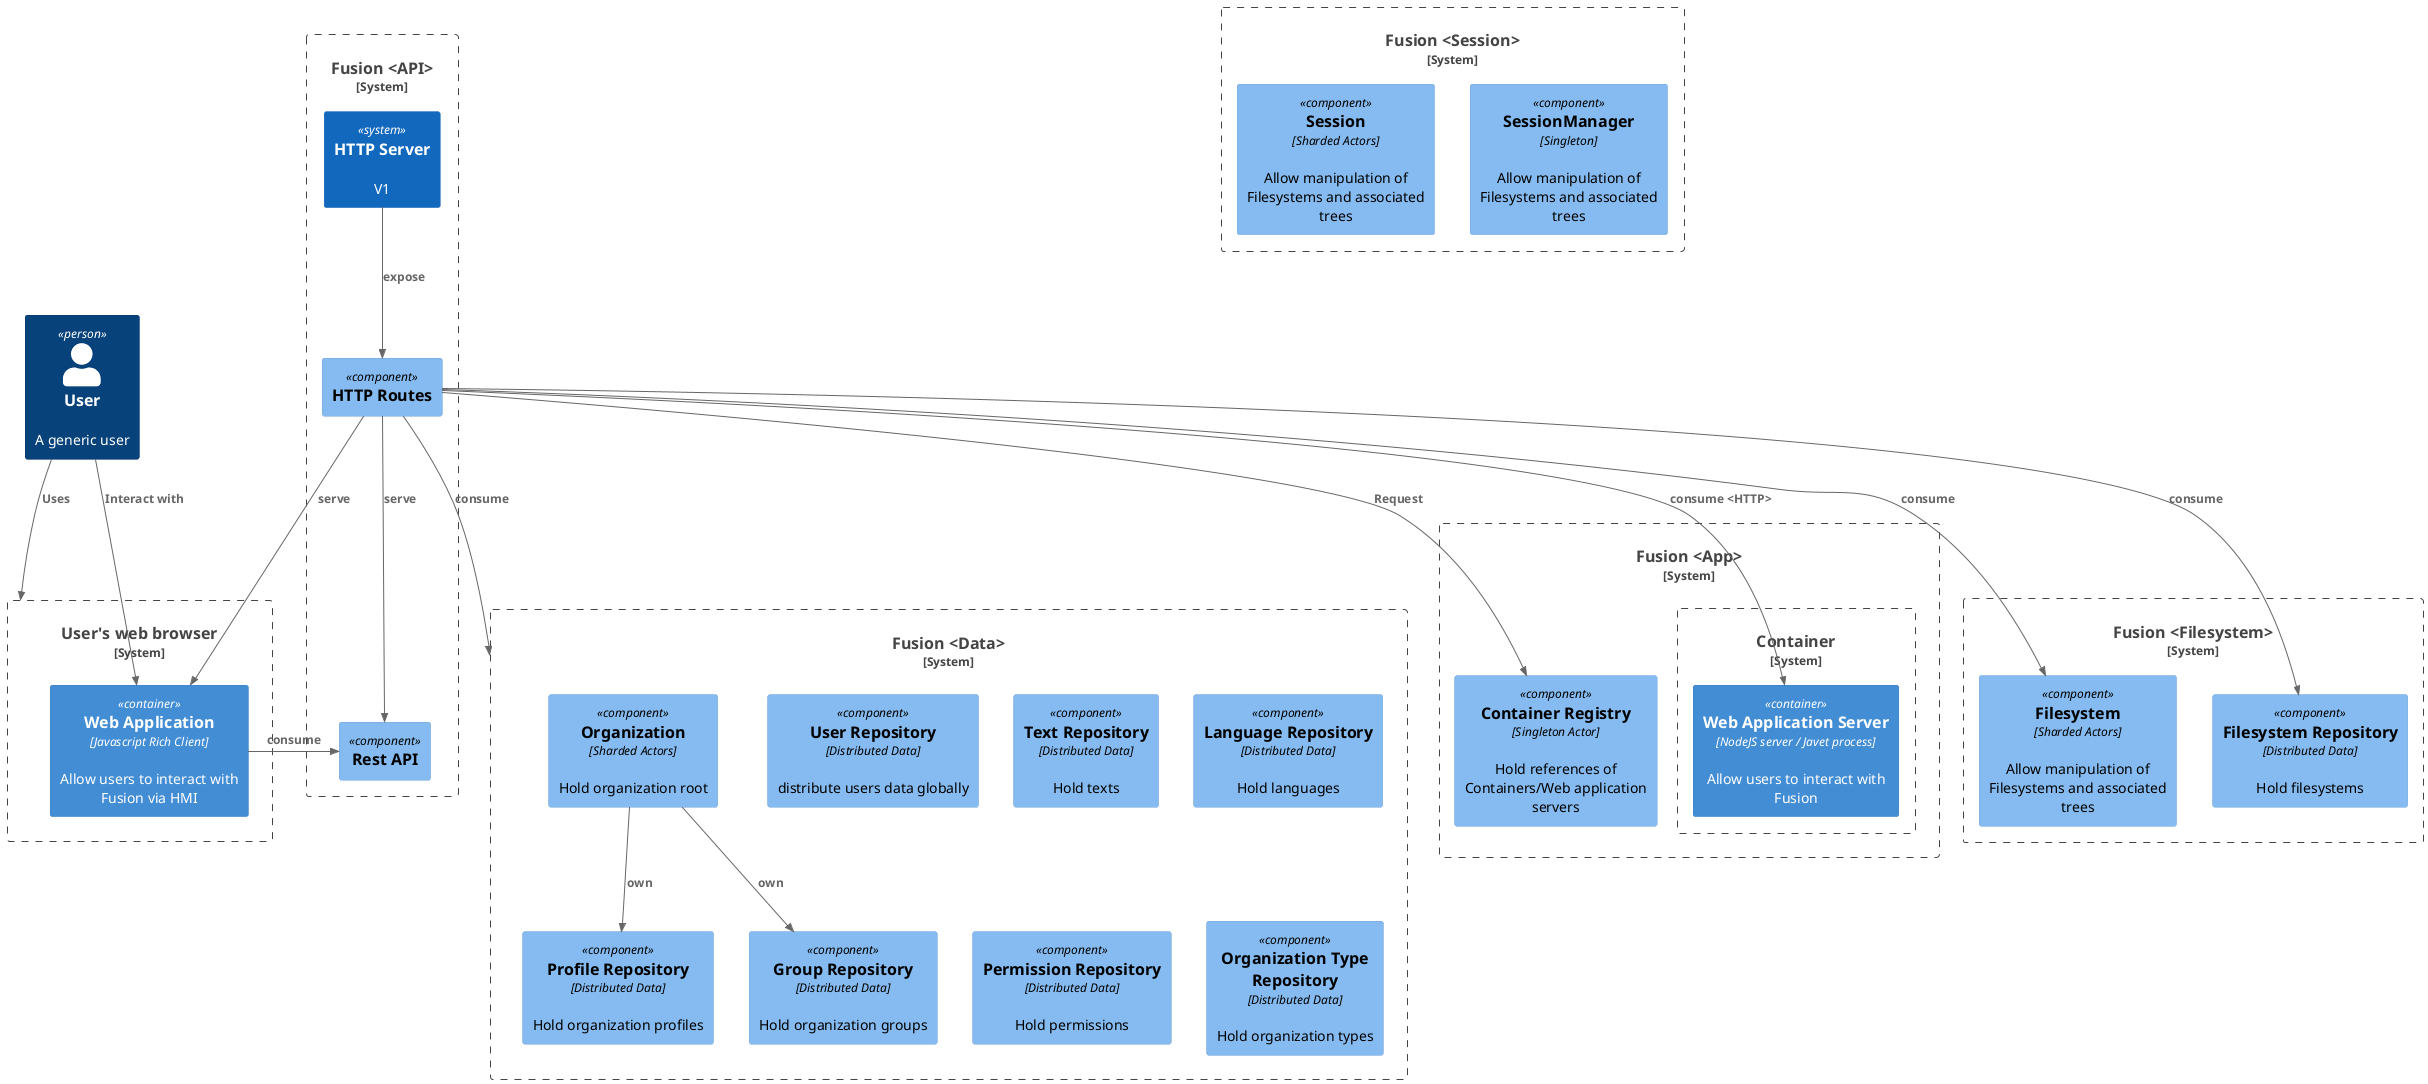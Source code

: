 @startuml emby-start
!include <C4/C4_Container>
!include <C4/C4_Component>

Person(user, "User", "A generic user")
System_Boundary(browser, "User's web browser") {

Container(appclient, "Web Application", "Javascript Rich Client", "Allow users to interact with Fusion via HMI")
Rel(user, appclient, "Interact with")
}
Rel(user, browser, "Uses")

System_Boundary(fusiondata, "Fusion <Data>") {

Component(userrep, "User Repository", "Distributed Data", "distribute users data globally")
Component(trep, "Email Repository", "Distributed Data", "Hold emails")
Component(trep, "Text Repository", "Distributed Data", "Hold texts")
Component(lrep, "Language Repository", "Distributed Data", "Hold languages")
Component(arep, "Application Repository", "Distributed Data", "Hold applications")
Component(arep, "Permission Repository", "Distributed Data", "Hold permissions")
Component(otrep, "Organization Type Repository", "Distributed Data", "Hold organization types")
Component(org, "Organization", "Sharded Actors", "Hold organization root")
Component(prep, "Profile Repository", "Distributed Data", "Hold organization profiles")
Rel(org, prep, "own")
Component(grep, "Group Repository", "Distributed Data", "Hold organization groups")
Rel(org, grep, "own")
}

System_Boundary(fusionapi, "Fusion <API>") {
System(http, "HTTP Server", "V1")
Component(routes, "HTTP Routes")
Component(rest, "Rest API")
Rel(http, routes, "expose")
Rel(routes, rest, "serve")
Rel(routes, appclient, "serve")
Rel(appclient, rest, "consume")
}
Rel(routes, fusiondata, "consume")

System_Boundary(fusionapp, "Fusion <App>") {
System_Boundary(containeractor, "Container") {
Container(appserv, "Web Application Server", "NodeJS server / Javet process", "Allow users to interact with Fusion")
Rel(routes, appserv, "consume <HTTP>")
}
Component(appreg, "Container Registry", "Singleton Actor", "Hold references of Containers/Web application servers")
Rel(routes, appreg, "Request")
}

System_Boundary(fusionfs, "Fusion <Filesystem>") {
Component(fs, "Filesystem", "Sharded Actors", "Allow manipulation of Filesystems and associated trees")
Component(fsr, "Filesystem Repository", "Distributed Data", "Hold filesystems")
Rel(routes, fs, "consume")
Rel(routes, fsr, "consume")
}

System_Boundary(fusionsession, "Fusion <Session>") {
Component(sman, "SessionManager", "Singleton", "Allow manipulation of Filesystems and associated trees")
Component(session, "Session", "Sharded Actors", "Allow manipulation of Filesystems and associated trees")
}
@enduml